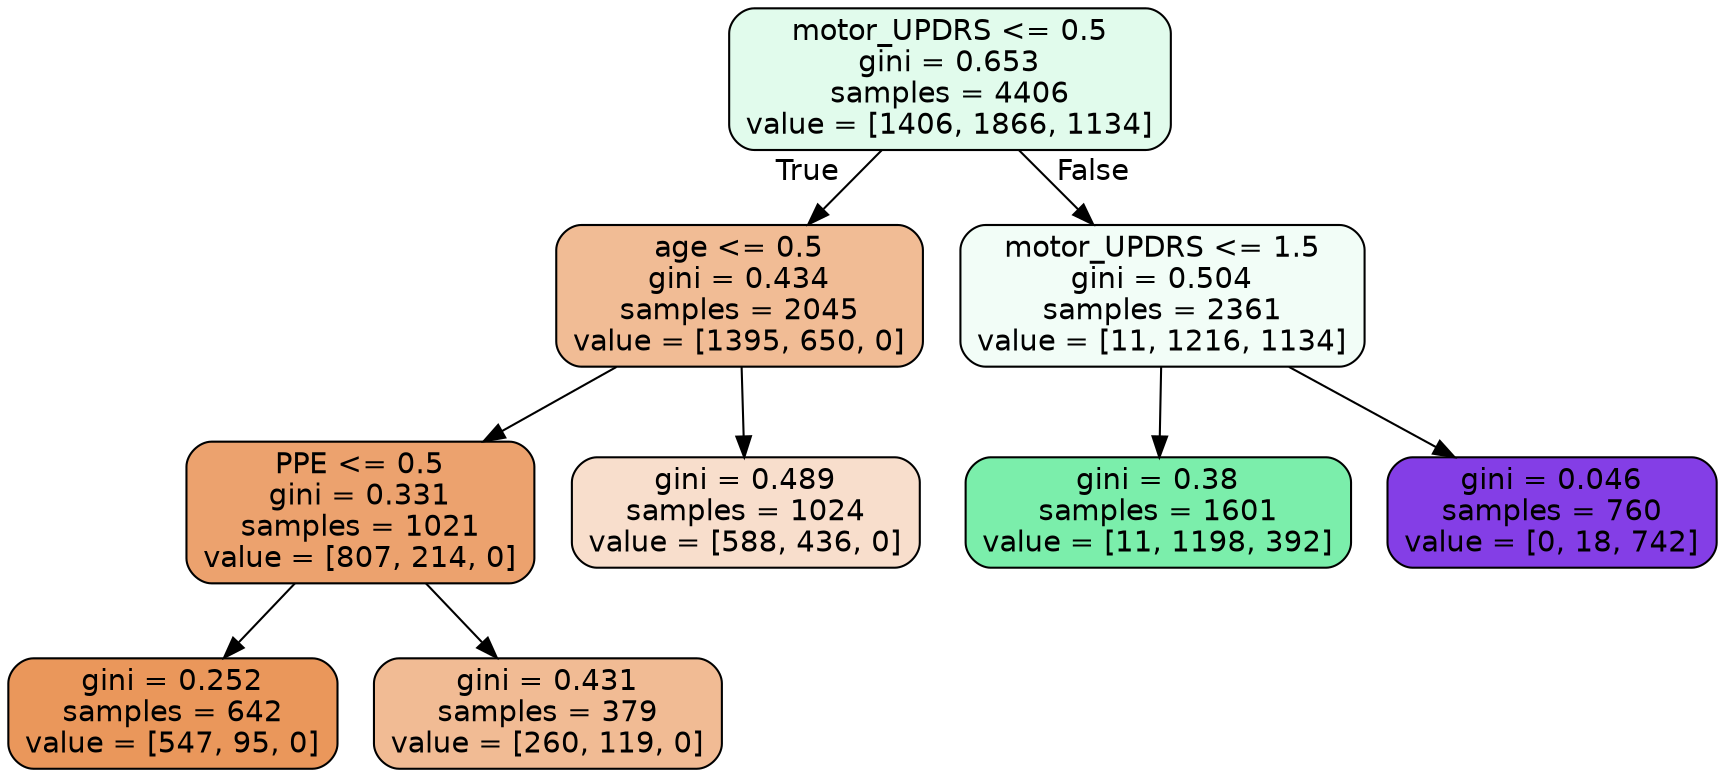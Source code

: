 digraph Tree {
node [shape=box, style="filled, rounded", color="black", fontname=helvetica] ;
edge [fontname=helvetica] ;
0 [label="motor_UPDRS <= 0.5\ngini = 0.653\nsamples = 4406\nvalue = [1406, 1866, 1134]", fillcolor="#e1fbec"] ;
1 [label="age <= 0.5\ngini = 0.434\nsamples = 2045\nvalue = [1395, 650, 0]", fillcolor="#f1bc95"] ;
0 -> 1 [labeldistance=2.5, labelangle=45, headlabel="True"] ;
5 [label="PPE <= 0.5\ngini = 0.331\nsamples = 1021\nvalue = [807, 214, 0]", fillcolor="#eca26e"] ;
1 -> 5 ;
7 [label="gini = 0.252\nsamples = 642\nvalue = [547, 95, 0]", fillcolor="#ea975b"] ;
5 -> 7 ;
8 [label="gini = 0.431\nsamples = 379\nvalue = [260, 119, 0]", fillcolor="#f1bb94"] ;
5 -> 8 ;
6 [label="gini = 0.489\nsamples = 1024\nvalue = [588, 436, 0]", fillcolor="#f8decc"] ;
1 -> 6 ;
2 [label="motor_UPDRS <= 1.5\ngini = 0.504\nsamples = 2361\nvalue = [11, 1216, 1134]", fillcolor="#f2fdf7"] ;
0 -> 2 [labeldistance=2.5, labelangle=-45, headlabel="False"] ;
3 [label="gini = 0.38\nsamples = 1601\nvalue = [11, 1198, 392]", fillcolor="#7beeab"] ;
2 -> 3 ;
4 [label="gini = 0.046\nsamples = 760\nvalue = [0, 18, 742]", fillcolor="#843ee6"] ;
2 -> 4 ;
}